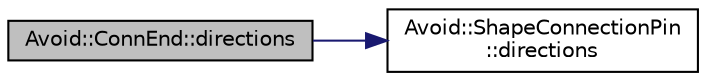 digraph "Avoid::ConnEnd::directions"
{
  edge [fontname="Helvetica",fontsize="10",labelfontname="Helvetica",labelfontsize="10"];
  node [fontname="Helvetica",fontsize="10",shape=record];
  rankdir="LR";
  Node8 [label="Avoid::ConnEnd::directions",height=0.2,width=0.4,color="black", fillcolor="grey75", style="filled", fontcolor="black"];
  Node8 -> Node9 [color="midnightblue",fontsize="10",style="solid",fontname="Helvetica"];
  Node9 [label="Avoid::ShapeConnectionPin\l::directions",height=0.2,width=0.4,color="black", fillcolor="white", style="filled",URL="$classAvoid_1_1ShapeConnectionPin.html#a3338c7b8187a973e12fa57d3156e8b96",tooltip="Returns the directions in which this connection pin has visibility. "];
}
